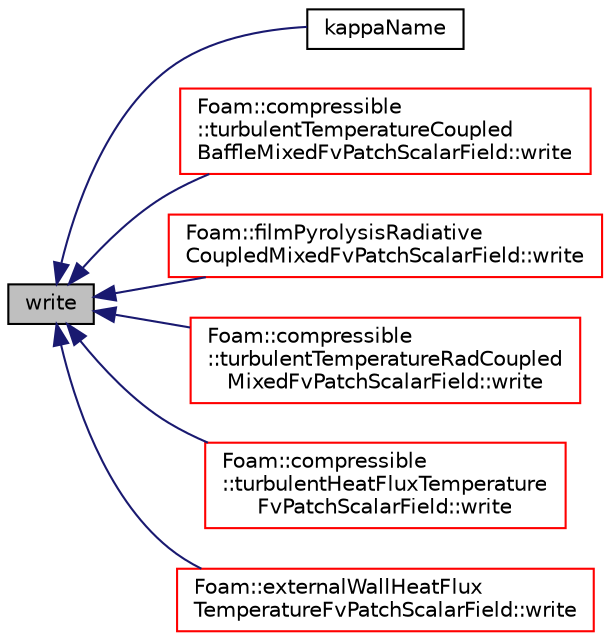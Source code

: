 digraph "write"
{
  bgcolor="transparent";
  edge [fontname="Helvetica",fontsize="10",labelfontname="Helvetica",labelfontsize="10"];
  node [fontname="Helvetica",fontsize="10",shape=record];
  rankdir="LR";
  Node578 [label="write",height=0.2,width=0.4,color="black", fillcolor="grey75", style="filled", fontcolor="black"];
  Node578 -> Node579 [dir="back",color="midnightblue",fontsize="10",style="solid",fontname="Helvetica"];
  Node579 [label="kappaName",height=0.2,width=0.4,color="black",URL="$a32005.html#aa64743405dc184987e27085c81aee402",tooltip="Name of thermal conductivity field. "];
  Node578 -> Node580 [dir="back",color="midnightblue",fontsize="10",style="solid",fontname="Helvetica"];
  Node580 [label="Foam::compressible\l::turbulentTemperatureCoupled\lBaffleMixedFvPatchScalarField::write",height=0.2,width=0.4,color="red",URL="$a32021.html#a293fdfec8bdfbd5c3913ab4c9f3454ff",tooltip="Write. "];
  Node578 -> Node583 [dir="back",color="midnightblue",fontsize="10",style="solid",fontname="Helvetica"];
  Node583 [label="Foam::filmPyrolysisRadiative\lCoupledMixedFvPatchScalarField::write",height=0.2,width=0.4,color="red",URL="$a30057.html#a293fdfec8bdfbd5c3913ab4c9f3454ff",tooltip="Write. "];
  Node578 -> Node586 [dir="back",color="midnightblue",fontsize="10",style="solid",fontname="Helvetica"];
  Node586 [label="Foam::compressible\l::turbulentTemperatureRadCoupled\lMixedFvPatchScalarField::write",height=0.2,width=0.4,color="red",URL="$a32025.html#a293fdfec8bdfbd5c3913ab4c9f3454ff",tooltip="Write. "];
  Node578 -> Node592 [dir="back",color="midnightblue",fontsize="10",style="solid",fontname="Helvetica"];
  Node592 [label="Foam::compressible\l::turbulentHeatFluxTemperature\lFvPatchScalarField::write",height=0.2,width=0.4,color="red",URL="$a32017.html#a293fdfec8bdfbd5c3913ab4c9f3454ff",tooltip="Write. "];
  Node578 -> Node595 [dir="back",color="midnightblue",fontsize="10",style="solid",fontname="Helvetica"];
  Node595 [label="Foam::externalWallHeatFlux\lTemperatureFvPatchScalarField::write",height=0.2,width=0.4,color="red",URL="$a32001.html#a293fdfec8bdfbd5c3913ab4c9f3454ff",tooltip="Write. "];
}
